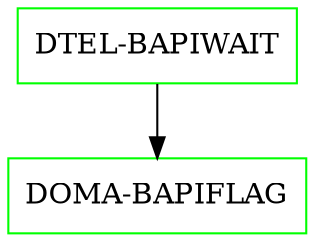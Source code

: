 digraph G {
  "DTEL-BAPIWAIT" [shape=box,color=green];
  "DOMA-BAPIFLAG" [shape=box,color=green,URL="./DOMA_BAPIFLAG.html"];
  "DTEL-BAPIWAIT" -> "DOMA-BAPIFLAG";
}
